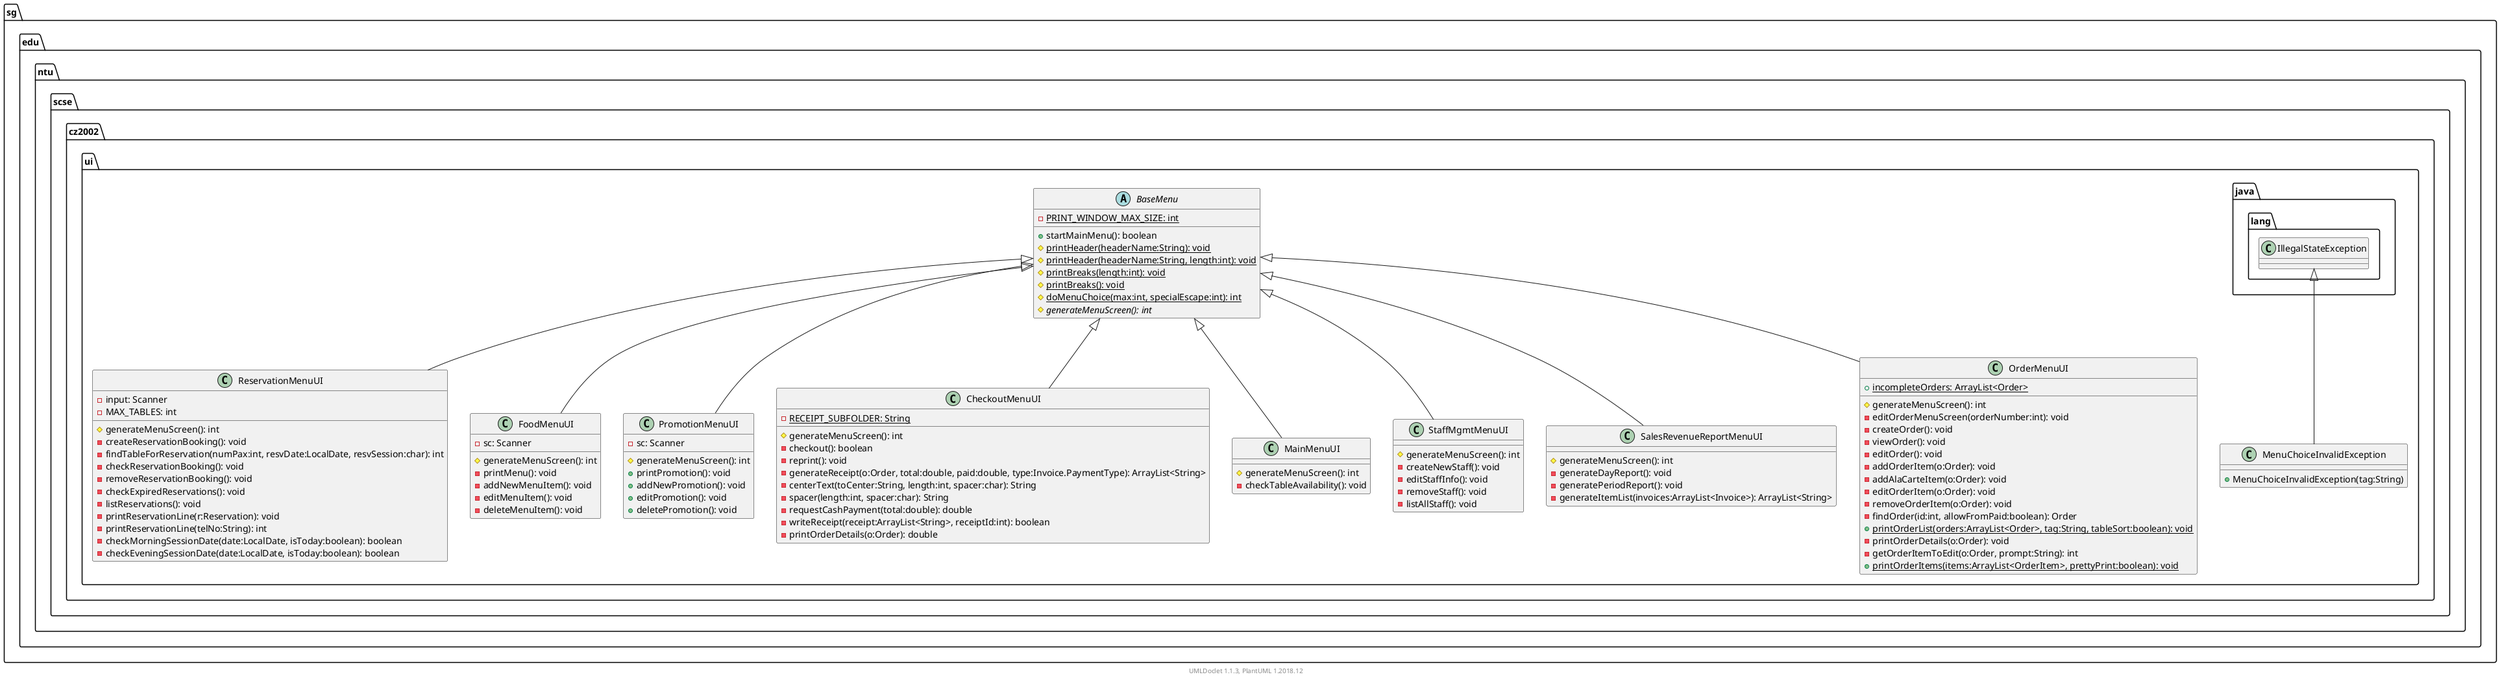 @startuml

    namespace sg.edu.ntu.scse.cz2002.ui {

        class ReservationMenuUI [[../sg/edu/ntu/scse/cz2002/ui/ReservationMenuUI.html]] {
            -input: Scanner
            -MAX_TABLES: int
            #generateMenuScreen(): int
            -createReservationBooking(): void
            -findTableForReservation(numPax:int, resvDate:LocalDate, resvSession:char): int
            -checkReservationBooking(): void
            -removeReservationBooking(): void
            -checkExpiredReservations(): void
            -listReservations(): void
            -printReservationLine(r:Reservation): void
            -printReservationLine(telNo:String): int
            -checkMorningSessionDate(date:LocalDate, isToday:boolean): boolean
            -checkEveningSessionDate(date:LocalDate, isToday:boolean): boolean
        }

        class MenuChoiceInvalidException [[../sg/edu/ntu/scse/cz2002/ui/MenuChoiceInvalidException.html]] {
            +MenuChoiceInvalidException(tag:String)
        }

        class FoodMenuUI [[../sg/edu/ntu/scse/cz2002/ui/FoodMenuUI.html]] {
            -sc: Scanner
            #generateMenuScreen(): int
            -printMenu(): void
            -addNewMenuItem(): void
            -editMenuItem(): void
            -deleteMenuItem(): void
        }

        class PromotionMenuUI [[../sg/edu/ntu/scse/cz2002/ui/PromotionMenuUI.html]] {
            -sc: Scanner
            #generateMenuScreen(): int
            +printPromotion(): void
            +addNewPromotion(): void
            +editPromotion(): void
            +deletePromotion(): void
        }

        class CheckoutMenuUI [[../sg/edu/ntu/scse/cz2002/ui/CheckoutMenuUI.html]] {
            {static} -RECEIPT_SUBFOLDER: String
            #generateMenuScreen(): int
            -checkout(): boolean
            -reprint(): void
            -generateReceipt(o:Order, total:double, paid:double, type:Invoice.PaymentType): ArrayList<String>
            -centerText(toCenter:String, length:int, spacer:char): String
            -spacer(length:int, spacer:char): String
            -requestCashPayment(total:double): double
            -writeReceipt(receipt:ArrayList<String>, receiptId:int): boolean
            -printOrderDetails(o:Order): double
        }

        class MainMenuUI [[../sg/edu/ntu/scse/cz2002/ui/MainMenuUI.html]] {
            #generateMenuScreen(): int
            -checkTableAvailability(): void
        }

        class StaffMgmtMenuUI [[../sg/edu/ntu/scse/cz2002/ui/StaffMgmtMenuUI.html]] {
            #generateMenuScreen(): int
            -createNewStaff(): void
            -editStaffInfo(): void
            -removeStaff(): void
            -listAllStaff(): void
        }

        abstract class BaseMenu [[../sg/edu/ntu/scse/cz2002/ui/BaseMenu.html]] {
            {static} -PRINT_WINDOW_MAX_SIZE: int
            +startMainMenu(): boolean
            {static} #printHeader(headerName:String): void
            {static} #printHeader(headerName:String, length:int): void
            {static} #printBreaks(length:int): void
            {static} #printBreaks(): void
            {static} #doMenuChoice(max:int, specialEscape:int): int
            {abstract} #generateMenuScreen(): int
        }

        class SalesRevenueReportMenuUI [[../sg/edu/ntu/scse/cz2002/ui/SalesRevenueReportMenuUI.html]] {
            #generateMenuScreen(): int
            -generateDayReport(): void
            -generatePeriodReport(): void
            -generateItemList(invoices:ArrayList<Invoice>): ArrayList<String>
        }

        class OrderMenuUI [[../sg/edu/ntu/scse/cz2002/ui/OrderMenuUI.html]] {
            {static} +incompleteOrders: ArrayList<Order>
            #generateMenuScreen(): int
            -editOrderMenuScreen(orderNumber:int): void
            -createOrder(): void
            -viewOrder(): void
            -editOrder(): void
            -addOrderItem(o:Order): void
            -addAlaCarteItem(o:Order): void
            -editOrderItem(o:Order): void
            -removeOrderItem(o:Order): void
            -findOrder(id:int, allowFromPaid:boolean): Order
            {static} +printOrderList(orders:ArrayList<Order>, tag:String, tableSort:boolean): void
            -printOrderDetails(o:Order): void
            -getOrderItemToEdit(o:Order, prompt:String): int
            {static} +printOrderItems(items:ArrayList<OrderItem>, prettyPrint:boolean): void
        }

        BaseMenu <|-- ReservationMenuUI

        class java.lang.IllegalStateException
        java.lang.IllegalStateException <|-- MenuChoiceInvalidException

        BaseMenu <|-- FoodMenuUI

        BaseMenu <|-- PromotionMenuUI

        BaseMenu <|-- CheckoutMenuUI

        BaseMenu <|-- MainMenuUI

        BaseMenu <|-- StaffMgmtMenuUI

        BaseMenu <|-- SalesRevenueReportMenuUI

        BaseMenu <|-- OrderMenuUI

    }


    center footer UMLDoclet 1.1.3, PlantUML 1.2018.12
@enduml
